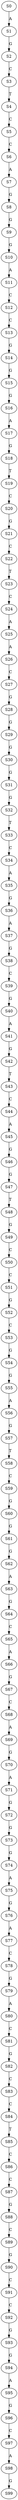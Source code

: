 strict digraph  {
	S0 -> S1 [ label = A ];
	S1 -> S2 [ label = G ];
	S2 -> S3 [ label = C ];
	S3 -> S4 [ label = T ];
	S4 -> S5 [ label = C ];
	S5 -> S6 [ label = C ];
	S6 -> S7 [ label = A ];
	S7 -> S8 [ label = G ];
	S8 -> S9 [ label = G ];
	S9 -> S10 [ label = G ];
	S10 -> S11 [ label = A ];
	S11 -> S12 [ label = C ];
	S12 -> S13 [ label = C ];
	S13 -> S14 [ label = G ];
	S14 -> S15 [ label = G ];
	S15 -> S16 [ label = G ];
	S16 -> S17 [ label = A ];
	S17 -> S18 [ label = G ];
	S18 -> S19 [ label = T ];
	S19 -> S20 [ label = C ];
	S20 -> S21 [ label = G ];
	S21 -> S22 [ label = C ];
	S22 -> S23 [ label = T ];
	S23 -> S24 [ label = C ];
	S24 -> S25 [ label = A ];
	S25 -> S26 [ label = A ];
	S26 -> S27 [ label = C ];
	S27 -> S28 [ label = G ];
	S28 -> S29 [ label = G ];
	S29 -> S30 [ label = G ];
	S30 -> S31 [ label = G ];
	S31 -> S32 [ label = G ];
	S32 -> S33 [ label = T ];
	S33 -> S34 [ label = C ];
	S34 -> S35 [ label = A ];
	S35 -> S36 [ label = G ];
	S36 -> S37 [ label = A ];
	S37 -> S38 [ label = G ];
	S38 -> S39 [ label = C ];
	S39 -> S40 [ label = G ];
	S40 -> S41 [ label = A ];
	S41 -> S42 [ label = G ];
	S42 -> S43 [ label = T ];
	S43 -> S44 [ label = C ];
	S44 -> S45 [ label = A ];
	S45 -> S46 [ label = G ];
	S46 -> S47 [ label = G ];
	S47 -> S48 [ label = T ];
	S48 -> S49 [ label = G ];
	S49 -> S50 [ label = C ];
	S50 -> S51 [ label = C ];
	S51 -> S52 [ label = G ];
	S52 -> S53 [ label = C ];
	S53 -> S54 [ label = G ];
	S54 -> S55 [ label = G ];
	S55 -> S56 [ label = A ];
	S56 -> S57 [ label = G ];
	S57 -> S58 [ label = T ];
	S58 -> S59 [ label = C ];
	S59 -> S60 [ label = G ];
	S60 -> S61 [ label = G ];
	S61 -> S62 [ label = G ];
	S62 -> S63 [ label = A ];
	S63 -> S64 [ label = G ];
	S64 -> S65 [ label = C ];
	S65 -> S66 [ label = A ];
	S66 -> S67 [ label = G ];
	S67 -> S68 [ label = C ];
	S68 -> S69 [ label = A ];
	S69 -> S70 [ label = G ];
	S70 -> S71 [ label = A ];
	S71 -> S72 [ label = G ];
	S72 -> S73 [ label = G ];
	S73 -> S74 [ label = G ];
	S74 -> S75 [ label = A ];
	S75 -> S76 [ label = G ];
	S76 -> S77 [ label = A ];
	S77 -> S78 [ label = C ];
	S78 -> S79 [ label = G ];
	S79 -> S80 [ label = A ];
	S80 -> S81 [ label = C ];
	S81 -> S82 [ label = G ];
	S82 -> S83 [ label = C ];
	S83 -> S84 [ label = C ];
	S84 -> S85 [ label = T ];
	S85 -> S86 [ label = C ];
	S86 -> S87 [ label = C ];
	S87 -> S88 [ label = G ];
	S88 -> S89 [ label = C ];
	S89 -> S90 [ label = G ];
	S90 -> S91 [ label = C ];
	S91 -> S92 [ label = C ];
	S92 -> S93 [ label = G ];
	S93 -> S94 [ label = G ];
	S94 -> S95 [ label = A ];
	S95 -> S96 [ label = G ];
	S96 -> S97 [ label = C ];
	S97 -> S98 [ label = A ];
	S98 -> S99 [ label = G ];
}
